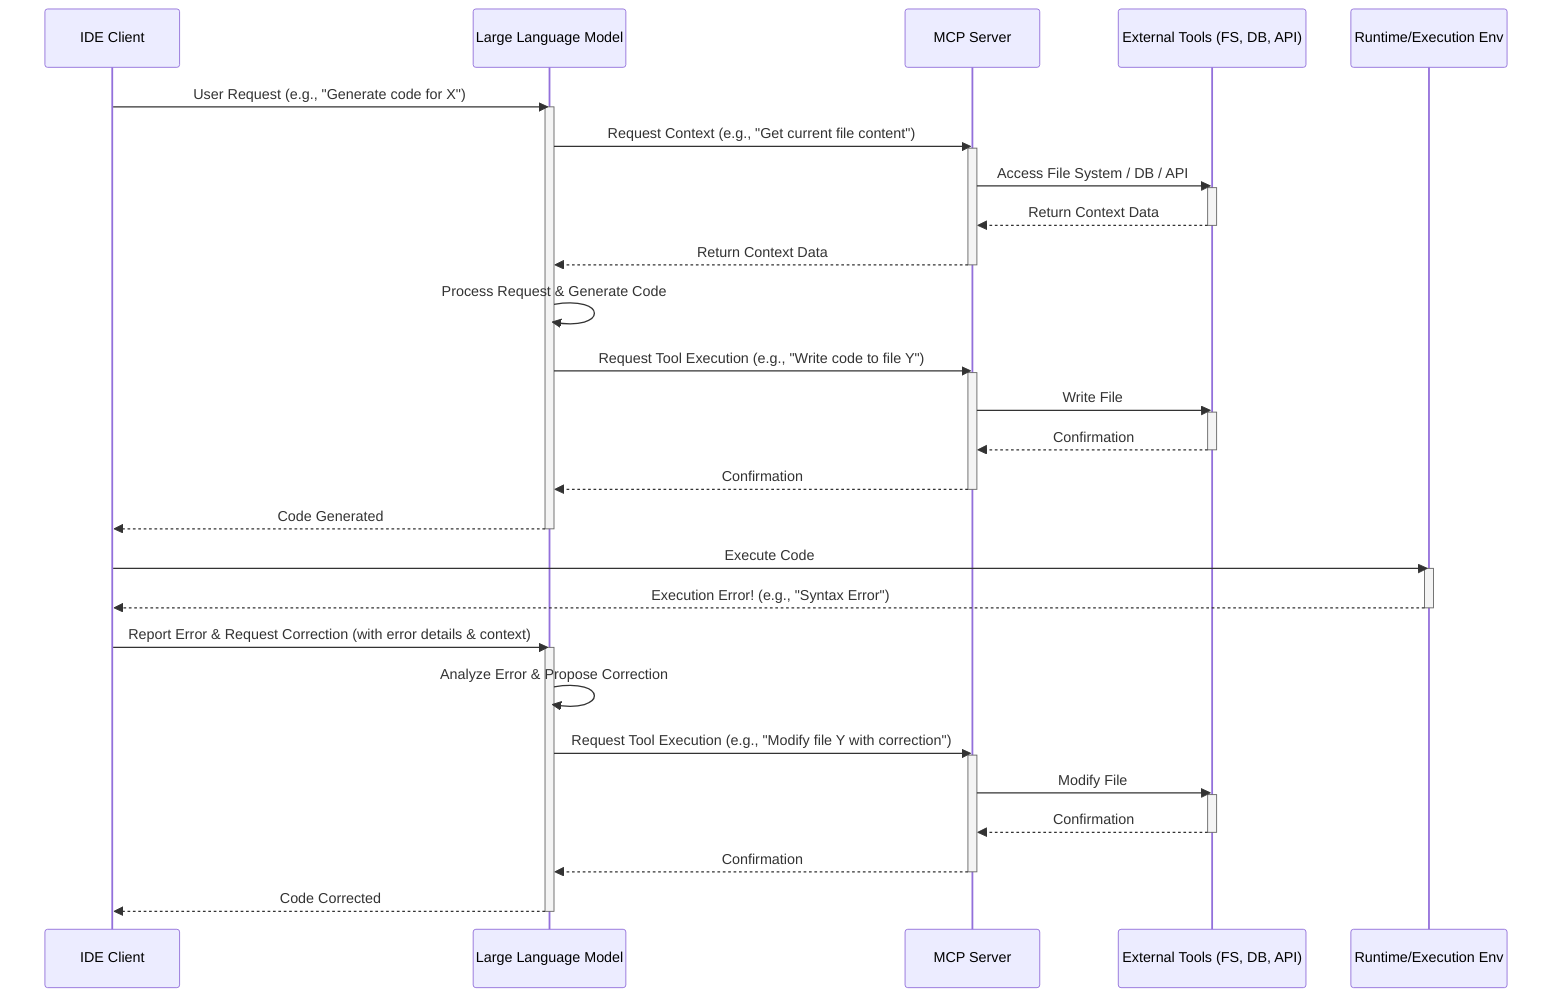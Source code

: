 sequenceDiagram
    participant IDE as IDE Client
    participant LLM as Large Language Model
    participant MCPS as MCP Server
    participant Tools as External Tools (FS, DB, API)
    participant Runtime as Runtime/Execution Env

    IDE->>LLM: User Request (e.g., "Generate code for X")
    activate LLM
    LLM->>MCPS: Request Context (e.g., "Get current file content")
    activate MCPS
    MCPS->>Tools: Access File System / DB / API
    activate Tools
    Tools-->>MCPS: Return Context Data
    deactivate Tools
    MCPS-->>LLM: Return Context Data
    deactivate MCPS
    LLM->>LLM: Process Request & Generate Code
    LLM->>MCPS: Request Tool Execution (e.g., "Write code to file Y")
    activate MCPS
    MCPS->>Tools: Write File
    activate Tools
    Tools-->>MCPS: Confirmation
    deactivate Tools
    MCPS-->>LLM: Confirmation
    deactivate MCPS
    LLM-->>IDE: Code Generated
    deactivate LLM

    IDE->>Runtime: Execute Code
    activate Runtime
    Runtime-->>IDE: Execution Error! (e.g., "Syntax Error")
    deactivate Runtime

    IDE->>LLM: Report Error & Request Correction (with error details & context)
    activate LLM
    LLM->>LLM: Analyze Error & Propose Correction
    LLM->>MCPS: Request Tool Execution (e.g., "Modify file Y with correction")
    activate MCPS
    MCPS->>Tools: Modify File
    activate Tools
    Tools-->>MCPS: Confirmation
    deactivate Tools
    MCPS-->>LLM: Confirmation
    deactivate MCPS
    LLM-->>IDE: Code Corrected
    deactivate LLM